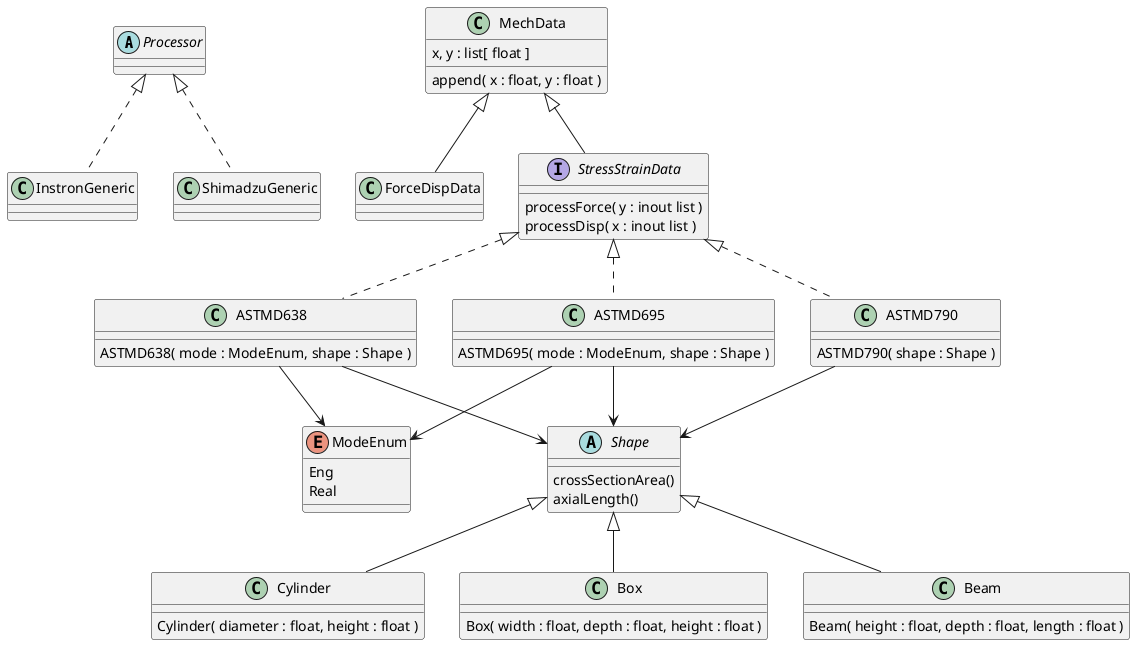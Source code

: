 @startuml

abstract class Processor
class InstronGeneric
class ShimadzuGeneric

Processor <|.. InstronGeneric
Processor <|.. ShimadzuGeneric

class MechData {
    x, y : list[ float ]
    append( x : float, y : float )
}
class ForceDispData
interface StressStrainData{
    processForce( y : inout list )
    processDisp( x : inout list )
}

' Compression General Plastics ASTMD695
' Tension General Plastics ASTMD638
' 3 Point Bending ASTMD790

class ASTMD695 {
    ASTMD695( mode : ModeEnum, shape : Shape )
}
class ASTMD638 {
    ASTMD638( mode : ModeEnum, shape : Shape )
}
class ASTMD790 {
    ASTMD790( shape : Shape )
}

enum ModeEnum {
    Eng
    Real
}
abstract class Shape{
    crossSectionArea()
    axialLength()
} 

class Cylinder{
    Cylinder( diameter : float, height : float )
}
class Box{
    Box( width : float, depth : float, height : float )
}
class Beam{
    Beam( height : float, depth : float, length : float )
}


MechData <|-- ForceDispData
MechData <|-- StressStrainData
StressStrainData <|.. ASTMD695
StressStrainData <|.. ASTMD638
StressStrainData <|.. ASTMD790

ASTMD695 --> Shape
ASTMD695 --> ModeEnum
ASTMD638 --> Shape
ASTMD638 --> ModeEnum
ASTMD790 --> Shape

Shape <|-- Cylinder
Shape <|-- Box
Shape <|-- Beam




@enduml
